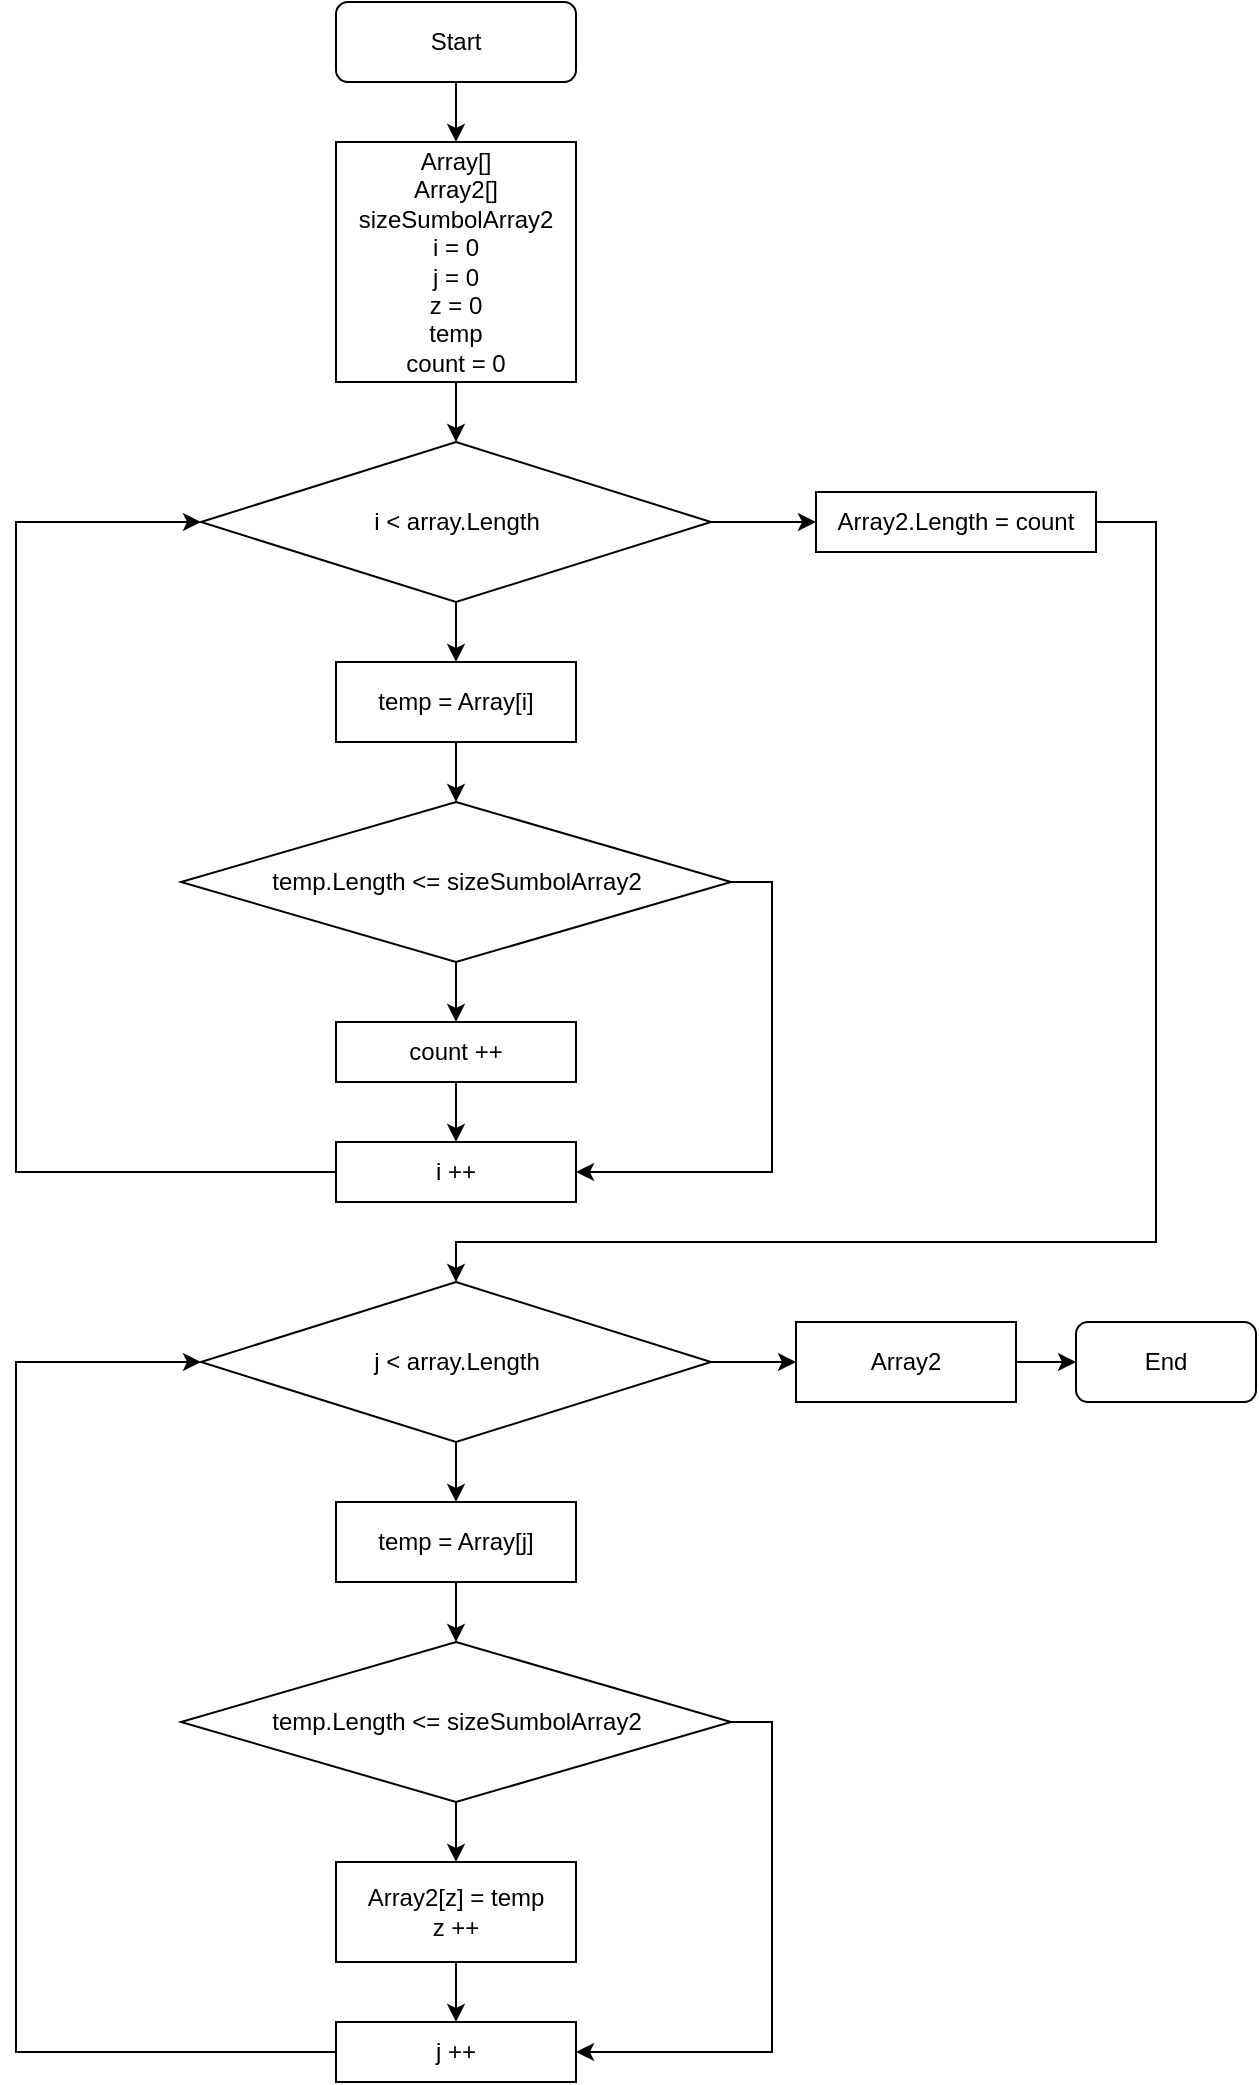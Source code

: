 <mxfile version="20.0.4" type="device"><diagram id="SkCEqH97OSBIDzZVqZIy" name="Page-1"><mxGraphModel dx="2062" dy="1154" grid="1" gridSize="10" guides="1" tooltips="1" connect="1" arrows="1" fold="1" page="1" pageScale="1" pageWidth="827" pageHeight="1169" math="0" shadow="0"><root><mxCell id="0"/><mxCell id="1" parent="0"/><mxCell id="hyIGtMYGrN4YRpU2tGUK-3" value="" style="edgeStyle=orthogonalEdgeStyle;rounded=0;orthogonalLoop=1;jettySize=auto;html=1;" edge="1" parent="1" source="hyIGtMYGrN4YRpU2tGUK-1" target="hyIGtMYGrN4YRpU2tGUK-2"><mxGeometry relative="1" as="geometry"/></mxCell><mxCell id="hyIGtMYGrN4YRpU2tGUK-1" value="Start" style="rounded=1;whiteSpace=wrap;html=1;" vertex="1" parent="1"><mxGeometry x="200" y="20" width="120" height="40" as="geometry"/></mxCell><mxCell id="hyIGtMYGrN4YRpU2tGUK-9" value="" style="edgeStyle=orthogonalEdgeStyle;rounded=0;orthogonalLoop=1;jettySize=auto;html=1;" edge="1" parent="1" source="hyIGtMYGrN4YRpU2tGUK-2" target="hyIGtMYGrN4YRpU2tGUK-4"><mxGeometry relative="1" as="geometry"/></mxCell><mxCell id="hyIGtMYGrN4YRpU2tGUK-2" value="Array[]&lt;br&gt;Array2[]&lt;br&gt;sizeSumbolArray2&lt;br&gt;i = 0&lt;br&gt;j = 0&lt;br&gt;z = 0&lt;br&gt;temp&lt;br&gt;count = 0" style="rounded=0;whiteSpace=wrap;html=1;" vertex="1" parent="1"><mxGeometry x="200" y="90" width="120" height="120" as="geometry"/></mxCell><mxCell id="hyIGtMYGrN4YRpU2tGUK-13" style="edgeStyle=orthogonalEdgeStyle;rounded=0;orthogonalLoop=1;jettySize=auto;html=1;entryX=0.5;entryY=0;entryDx=0;entryDy=0;" edge="1" parent="1" source="hyIGtMYGrN4YRpU2tGUK-4" target="hyIGtMYGrN4YRpU2tGUK-5"><mxGeometry relative="1" as="geometry"/></mxCell><mxCell id="hyIGtMYGrN4YRpU2tGUK-21" value="" style="edgeStyle=orthogonalEdgeStyle;rounded=0;orthogonalLoop=1;jettySize=auto;html=1;" edge="1" parent="1" source="hyIGtMYGrN4YRpU2tGUK-4" target="hyIGtMYGrN4YRpU2tGUK-20"><mxGeometry relative="1" as="geometry"/></mxCell><mxCell id="hyIGtMYGrN4YRpU2tGUK-4" value="i &amp;lt; array.Length" style="rhombus;whiteSpace=wrap;html=1;" vertex="1" parent="1"><mxGeometry x="132.5" y="240" width="255" height="80" as="geometry"/></mxCell><mxCell id="hyIGtMYGrN4YRpU2tGUK-14" style="edgeStyle=orthogonalEdgeStyle;rounded=0;orthogonalLoop=1;jettySize=auto;html=1;entryX=0.5;entryY=0;entryDx=0;entryDy=0;" edge="1" parent="1" source="hyIGtMYGrN4YRpU2tGUK-5" target="hyIGtMYGrN4YRpU2tGUK-6"><mxGeometry relative="1" as="geometry"/></mxCell><mxCell id="hyIGtMYGrN4YRpU2tGUK-5" value="temp = Array[i]" style="rounded=0;whiteSpace=wrap;html=1;" vertex="1" parent="1"><mxGeometry x="200" y="350" width="120" height="40" as="geometry"/></mxCell><mxCell id="hyIGtMYGrN4YRpU2tGUK-16" style="edgeStyle=orthogonalEdgeStyle;rounded=0;orthogonalLoop=1;jettySize=auto;html=1;entryX=0.5;entryY=0;entryDx=0;entryDy=0;" edge="1" parent="1" source="hyIGtMYGrN4YRpU2tGUK-6" target="hyIGtMYGrN4YRpU2tGUK-7"><mxGeometry relative="1" as="geometry"/></mxCell><mxCell id="hyIGtMYGrN4YRpU2tGUK-18" style="edgeStyle=orthogonalEdgeStyle;rounded=0;orthogonalLoop=1;jettySize=auto;html=1;entryX=1;entryY=0.5;entryDx=0;entryDy=0;" edge="1" parent="1" source="hyIGtMYGrN4YRpU2tGUK-6" target="hyIGtMYGrN4YRpU2tGUK-8"><mxGeometry relative="1" as="geometry"><mxPoint x="420" y="550" as="targetPoint"/><Array as="points"><mxPoint x="418" y="460"/><mxPoint x="418" y="605"/></Array></mxGeometry></mxCell><mxCell id="hyIGtMYGrN4YRpU2tGUK-6" value="temp.Length &amp;lt;= sizeSumbolArray2" style="rhombus;whiteSpace=wrap;html=1;" vertex="1" parent="1"><mxGeometry x="122.5" y="420" width="275" height="80" as="geometry"/></mxCell><mxCell id="hyIGtMYGrN4YRpU2tGUK-17" style="edgeStyle=orthogonalEdgeStyle;rounded=0;orthogonalLoop=1;jettySize=auto;html=1;entryX=0.5;entryY=0;entryDx=0;entryDy=0;" edge="1" parent="1" source="hyIGtMYGrN4YRpU2tGUK-7" target="hyIGtMYGrN4YRpU2tGUK-8"><mxGeometry relative="1" as="geometry"/></mxCell><mxCell id="hyIGtMYGrN4YRpU2tGUK-7" value="count ++" style="rounded=0;whiteSpace=wrap;html=1;" vertex="1" parent="1"><mxGeometry x="200" y="530" width="120" height="30" as="geometry"/></mxCell><mxCell id="hyIGtMYGrN4YRpU2tGUK-19" style="edgeStyle=orthogonalEdgeStyle;rounded=0;orthogonalLoop=1;jettySize=auto;html=1;entryX=0;entryY=0.5;entryDx=0;entryDy=0;" edge="1" parent="1" source="hyIGtMYGrN4YRpU2tGUK-8" target="hyIGtMYGrN4YRpU2tGUK-4"><mxGeometry relative="1" as="geometry"><mxPoint x="40" y="610" as="targetPoint"/><Array as="points"><mxPoint x="40" y="605"/><mxPoint x="40" y="280"/></Array></mxGeometry></mxCell><mxCell id="hyIGtMYGrN4YRpU2tGUK-8" value="i ++" style="rounded=0;whiteSpace=wrap;html=1;" vertex="1" parent="1"><mxGeometry x="200" y="590" width="120" height="30" as="geometry"/></mxCell><mxCell id="hyIGtMYGrN4YRpU2tGUK-34" style="edgeStyle=orthogonalEdgeStyle;rounded=0;orthogonalLoop=1;jettySize=auto;html=1;entryX=0.5;entryY=0;entryDx=0;entryDy=0;" edge="1" parent="1" source="hyIGtMYGrN4YRpU2tGUK-20" target="hyIGtMYGrN4YRpU2tGUK-23"><mxGeometry relative="1" as="geometry"><mxPoint x="640" y="670" as="targetPoint"/><Array as="points"><mxPoint x="610" y="280"/><mxPoint x="610" y="640"/><mxPoint x="260" y="640"/></Array></mxGeometry></mxCell><mxCell id="hyIGtMYGrN4YRpU2tGUK-20" value="Array2.Length = count" style="rounded=0;whiteSpace=wrap;html=1;" vertex="1" parent="1"><mxGeometry x="440" y="265" width="140" height="30" as="geometry"/></mxCell><mxCell id="hyIGtMYGrN4YRpU2tGUK-22" style="edgeStyle=orthogonalEdgeStyle;rounded=0;orthogonalLoop=1;jettySize=auto;html=1;entryX=0.5;entryY=0;entryDx=0;entryDy=0;" edge="1" source="hyIGtMYGrN4YRpU2tGUK-23" target="hyIGtMYGrN4YRpU2tGUK-25" parent="1"><mxGeometry relative="1" as="geometry"/></mxCell><mxCell id="hyIGtMYGrN4YRpU2tGUK-37" value="" style="edgeStyle=orthogonalEdgeStyle;rounded=0;orthogonalLoop=1;jettySize=auto;html=1;" edge="1" parent="1" source="hyIGtMYGrN4YRpU2tGUK-23" target="hyIGtMYGrN4YRpU2tGUK-35"><mxGeometry relative="1" as="geometry"/></mxCell><mxCell id="hyIGtMYGrN4YRpU2tGUK-23" value="j &amp;lt; array.Length" style="rhombus;whiteSpace=wrap;html=1;" vertex="1" parent="1"><mxGeometry x="132.5" y="660" width="255" height="80" as="geometry"/></mxCell><mxCell id="hyIGtMYGrN4YRpU2tGUK-24" style="edgeStyle=orthogonalEdgeStyle;rounded=0;orthogonalLoop=1;jettySize=auto;html=1;entryX=0.5;entryY=0;entryDx=0;entryDy=0;" edge="1" source="hyIGtMYGrN4YRpU2tGUK-25" target="hyIGtMYGrN4YRpU2tGUK-28" parent="1"><mxGeometry relative="1" as="geometry"/></mxCell><mxCell id="hyIGtMYGrN4YRpU2tGUK-25" value="temp = Array[j]" style="rounded=0;whiteSpace=wrap;html=1;" vertex="1" parent="1"><mxGeometry x="200" y="770" width="120" height="40" as="geometry"/></mxCell><mxCell id="hyIGtMYGrN4YRpU2tGUK-26" style="edgeStyle=orthogonalEdgeStyle;rounded=0;orthogonalLoop=1;jettySize=auto;html=1;entryX=0.5;entryY=0;entryDx=0;entryDy=0;" edge="1" source="hyIGtMYGrN4YRpU2tGUK-28" target="hyIGtMYGrN4YRpU2tGUK-30" parent="1"><mxGeometry relative="1" as="geometry"/></mxCell><mxCell id="hyIGtMYGrN4YRpU2tGUK-27" style="edgeStyle=orthogonalEdgeStyle;rounded=0;orthogonalLoop=1;jettySize=auto;html=1;entryX=1;entryY=0.5;entryDx=0;entryDy=0;" edge="1" source="hyIGtMYGrN4YRpU2tGUK-28" target="hyIGtMYGrN4YRpU2tGUK-32" parent="1"><mxGeometry relative="1" as="geometry"><mxPoint x="420" y="970" as="targetPoint"/><Array as="points"><mxPoint x="418" y="880"/><mxPoint x="418" y="1045"/></Array></mxGeometry></mxCell><mxCell id="hyIGtMYGrN4YRpU2tGUK-28" value="temp.Length &amp;lt;= sizeSumbolArray2" style="rhombus;whiteSpace=wrap;html=1;" vertex="1" parent="1"><mxGeometry x="122.5" y="840" width="275" height="80" as="geometry"/></mxCell><mxCell id="hyIGtMYGrN4YRpU2tGUK-29" style="edgeStyle=orthogonalEdgeStyle;rounded=0;orthogonalLoop=1;jettySize=auto;html=1;entryX=0.5;entryY=0;entryDx=0;entryDy=0;" edge="1" source="hyIGtMYGrN4YRpU2tGUK-30" target="hyIGtMYGrN4YRpU2tGUK-32" parent="1"><mxGeometry relative="1" as="geometry"/></mxCell><mxCell id="hyIGtMYGrN4YRpU2tGUK-30" value="Array2[z] = temp&lt;br&gt;z ++" style="rounded=0;whiteSpace=wrap;html=1;" vertex="1" parent="1"><mxGeometry x="200" y="950" width="120" height="50" as="geometry"/></mxCell><mxCell id="hyIGtMYGrN4YRpU2tGUK-31" style="edgeStyle=orthogonalEdgeStyle;rounded=0;orthogonalLoop=1;jettySize=auto;html=1;entryX=0;entryY=0.5;entryDx=0;entryDy=0;" edge="1" source="hyIGtMYGrN4YRpU2tGUK-32" target="hyIGtMYGrN4YRpU2tGUK-23" parent="1"><mxGeometry relative="1" as="geometry"><mxPoint x="40" y="1030" as="targetPoint"/><Array as="points"><mxPoint x="40" y="1045"/><mxPoint x="40" y="700"/></Array></mxGeometry></mxCell><mxCell id="hyIGtMYGrN4YRpU2tGUK-32" value="j ++" style="rounded=0;whiteSpace=wrap;html=1;" vertex="1" parent="1"><mxGeometry x="200" y="1030" width="120" height="30" as="geometry"/></mxCell><mxCell id="hyIGtMYGrN4YRpU2tGUK-38" value="" style="edgeStyle=orthogonalEdgeStyle;rounded=0;orthogonalLoop=1;jettySize=auto;html=1;" edge="1" parent="1" source="hyIGtMYGrN4YRpU2tGUK-35" target="hyIGtMYGrN4YRpU2tGUK-36"><mxGeometry relative="1" as="geometry"/></mxCell><mxCell id="hyIGtMYGrN4YRpU2tGUK-35" value="Array2" style="rounded=0;whiteSpace=wrap;html=1;" vertex="1" parent="1"><mxGeometry x="430" y="680" width="110" height="40" as="geometry"/></mxCell><mxCell id="hyIGtMYGrN4YRpU2tGUK-36" value="End" style="rounded=1;whiteSpace=wrap;html=1;" vertex="1" parent="1"><mxGeometry x="570" y="680" width="90" height="40" as="geometry"/></mxCell></root></mxGraphModel></diagram></mxfile>